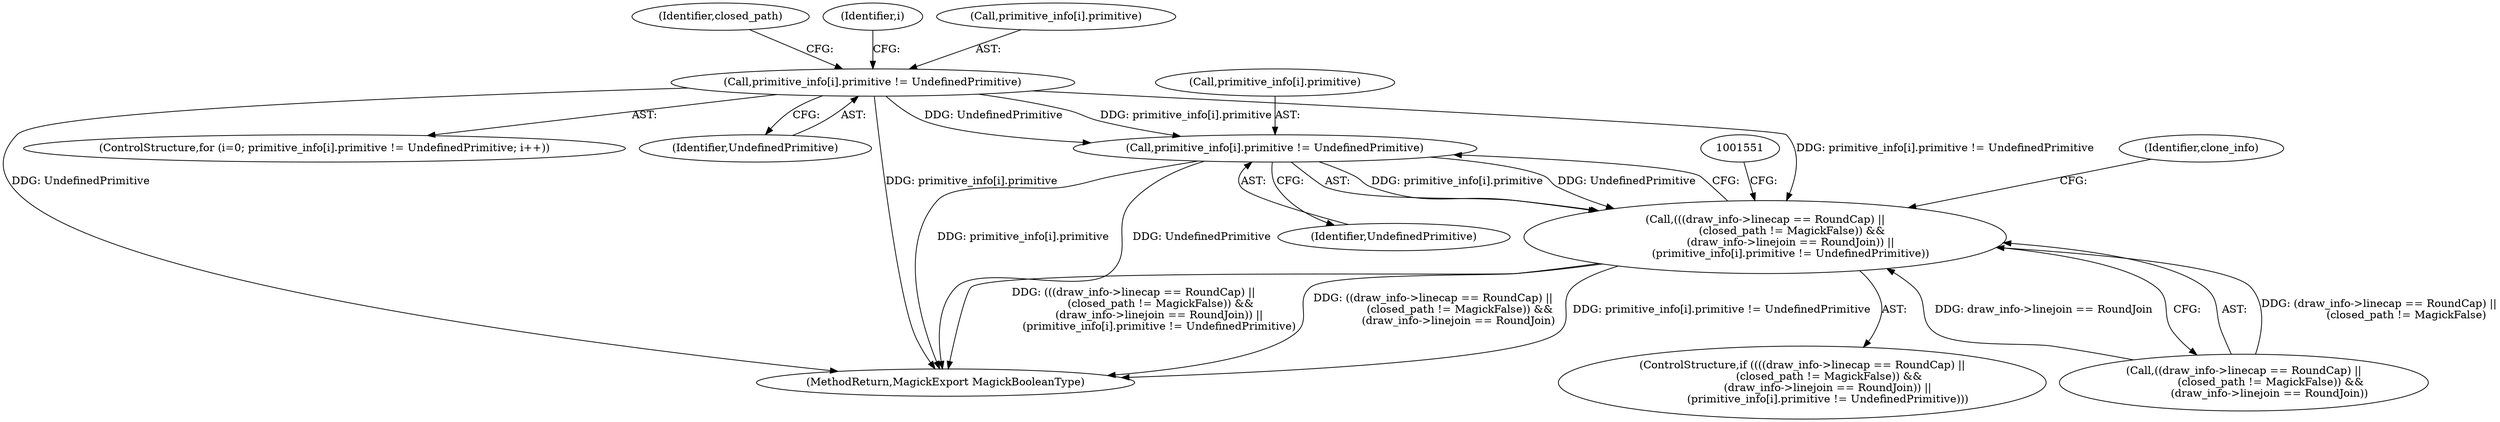 digraph "0_ImageMagick_726812fa2fa7ce16bcf58f6e115f65427a1c0950_2@array" {
"1001542" [label="(Call,primitive_info[i].primitive != UndefinedPrimitive)"];
"1001467" [label="(Call,primitive_info[i].primitive != UndefinedPrimitive)"];
"1001526" [label="(Call,(((draw_info->linecap == RoundCap) ||\n                (closed_path != MagickFalse)) &&\n               (draw_info->linejoin == RoundJoin)) ||\n               (primitive_info[i].primitive != UndefinedPrimitive))"];
"1001477" [label="(Identifier,closed_path)"];
"1001548" [label="(Identifier,UndefinedPrimitive)"];
"1001475" [label="(Identifier,i)"];
"1001526" [label="(Call,(((draw_info->linecap == RoundCap) ||\n                (closed_path != MagickFalse)) &&\n               (draw_info->linejoin == RoundJoin)) ||\n               (primitive_info[i].primitive != UndefinedPrimitive))"];
"1001543" [label="(Call,primitive_info[i].primitive)"];
"1001463" [label="(ControlStructure,for (i=0; primitive_info[i].primitive != UndefinedPrimitive; i++))"];
"1001473" [label="(Identifier,UndefinedPrimitive)"];
"1001629" [label="(MethodReturn,MagickExport MagickBooleanType)"];
"1001525" [label="(ControlStructure,if ((((draw_info->linecap == RoundCap) ||\n                (closed_path != MagickFalse)) &&\n               (draw_info->linejoin == RoundJoin)) ||\n               (primitive_info[i].primitive != UndefinedPrimitive)))"];
"1001542" [label="(Call,primitive_info[i].primitive != UndefinedPrimitive)"];
"1001559" [label="(Identifier,clone_info)"];
"1001527" [label="(Call,((draw_info->linecap == RoundCap) ||\n                (closed_path != MagickFalse)) &&\n               (draw_info->linejoin == RoundJoin))"];
"1001467" [label="(Call,primitive_info[i].primitive != UndefinedPrimitive)"];
"1001468" [label="(Call,primitive_info[i].primitive)"];
"1001542" -> "1001526"  [label="AST: "];
"1001542" -> "1001548"  [label="CFG: "];
"1001543" -> "1001542"  [label="AST: "];
"1001548" -> "1001542"  [label="AST: "];
"1001526" -> "1001542"  [label="CFG: "];
"1001542" -> "1001629"  [label="DDG: primitive_info[i].primitive"];
"1001542" -> "1001629"  [label="DDG: UndefinedPrimitive"];
"1001542" -> "1001526"  [label="DDG: primitive_info[i].primitive"];
"1001542" -> "1001526"  [label="DDG: UndefinedPrimitive"];
"1001467" -> "1001542"  [label="DDG: primitive_info[i].primitive"];
"1001467" -> "1001542"  [label="DDG: UndefinedPrimitive"];
"1001467" -> "1001463"  [label="AST: "];
"1001467" -> "1001473"  [label="CFG: "];
"1001468" -> "1001467"  [label="AST: "];
"1001473" -> "1001467"  [label="AST: "];
"1001475" -> "1001467"  [label="CFG: "];
"1001477" -> "1001467"  [label="CFG: "];
"1001467" -> "1001629"  [label="DDG: UndefinedPrimitive"];
"1001467" -> "1001629"  [label="DDG: primitive_info[i].primitive"];
"1001467" -> "1001526"  [label="DDG: primitive_info[i].primitive != UndefinedPrimitive"];
"1001526" -> "1001525"  [label="AST: "];
"1001526" -> "1001527"  [label="CFG: "];
"1001527" -> "1001526"  [label="AST: "];
"1001551" -> "1001526"  [label="CFG: "];
"1001559" -> "1001526"  [label="CFG: "];
"1001526" -> "1001629"  [label="DDG: primitive_info[i].primitive != UndefinedPrimitive"];
"1001526" -> "1001629"  [label="DDG: (((draw_info->linecap == RoundCap) ||\n                (closed_path != MagickFalse)) &&\n               (draw_info->linejoin == RoundJoin)) ||\n               (primitive_info[i].primitive != UndefinedPrimitive)"];
"1001526" -> "1001629"  [label="DDG: ((draw_info->linecap == RoundCap) ||\n                (closed_path != MagickFalse)) &&\n               (draw_info->linejoin == RoundJoin)"];
"1001527" -> "1001526"  [label="DDG: (draw_info->linecap == RoundCap) ||\n                (closed_path != MagickFalse)"];
"1001527" -> "1001526"  [label="DDG: draw_info->linejoin == RoundJoin"];
}
